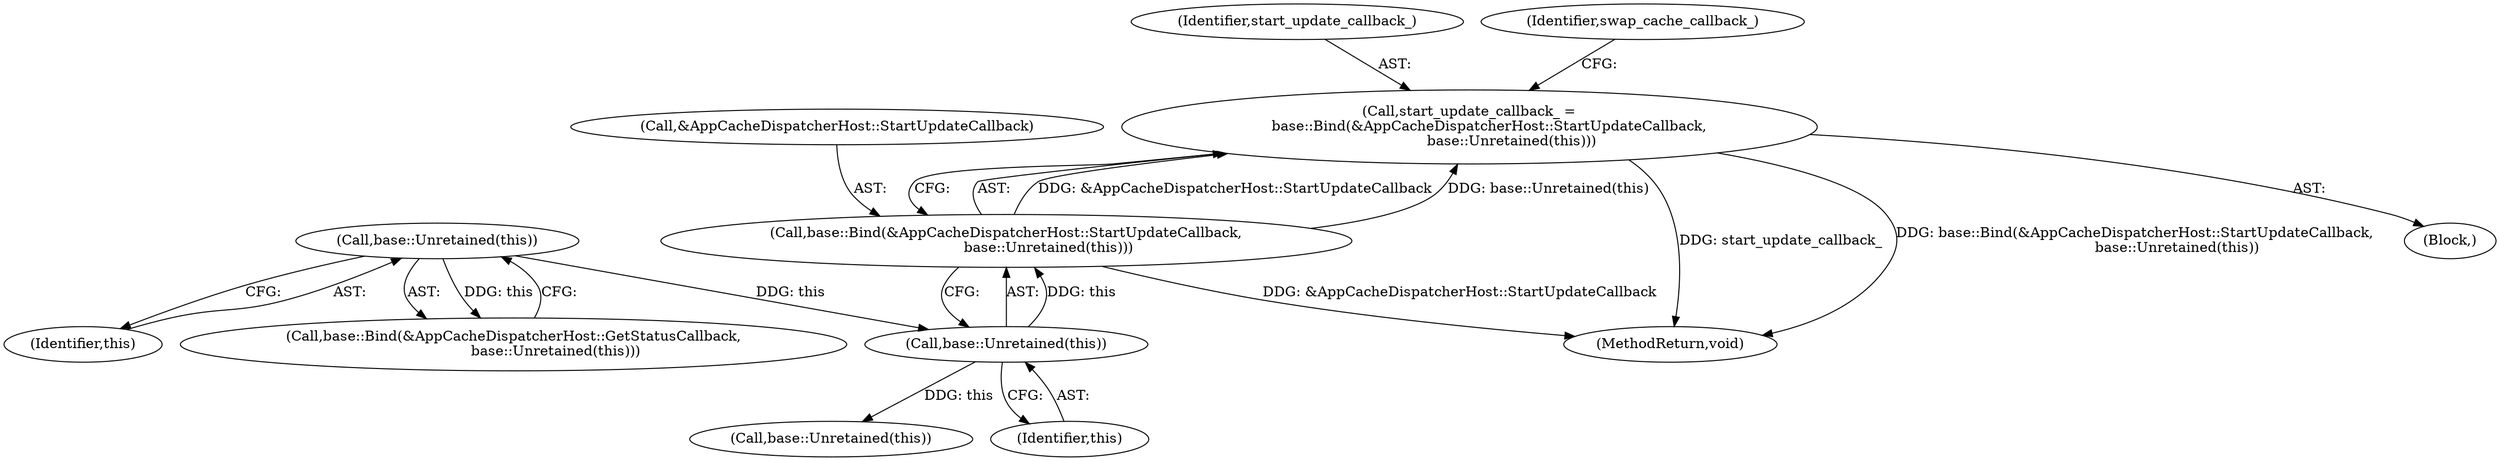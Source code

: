 digraph "1_Chrome_4b5eefe562bd45c059f5dd93079450db5610788a_0@API" {
"1000118" [label="(Call,start_update_callback_ =\n         base::Bind(&AppCacheDispatcherHost::StartUpdateCallback,\n                   base::Unretained(this)))"];
"1000120" [label="(Call,base::Bind(&AppCacheDispatcherHost::StartUpdateCallback,\n                   base::Unretained(this)))"];
"1000123" [label="(Call,base::Unretained(this))"];
"1000116" [label="(Call,base::Unretained(this))"];
"1000116" [label="(Call,base::Unretained(this))"];
"1000120" [label="(Call,base::Bind(&AppCacheDispatcherHost::StartUpdateCallback,\n                   base::Unretained(this)))"];
"1000130" [label="(Call,base::Unretained(this))"];
"1000121" [label="(Call,&AppCacheDispatcherHost::StartUpdateCallback)"];
"1000119" [label="(Identifier,start_update_callback_)"];
"1000117" [label="(Identifier,this)"];
"1000124" [label="(Identifier,this)"];
"1000118" [label="(Call,start_update_callback_ =\n         base::Bind(&AppCacheDispatcherHost::StartUpdateCallback,\n                   base::Unretained(this)))"];
"1000126" [label="(Identifier,swap_cache_callback_)"];
"1000113" [label="(Call,base::Bind(&AppCacheDispatcherHost::GetStatusCallback,\n                   base::Unretained(this)))"];
"1000132" [label="(MethodReturn,void)"];
"1000105" [label="(Block,)"];
"1000123" [label="(Call,base::Unretained(this))"];
"1000118" -> "1000105"  [label="AST: "];
"1000118" -> "1000120"  [label="CFG: "];
"1000119" -> "1000118"  [label="AST: "];
"1000120" -> "1000118"  [label="AST: "];
"1000126" -> "1000118"  [label="CFG: "];
"1000118" -> "1000132"  [label="DDG: start_update_callback_"];
"1000118" -> "1000132"  [label="DDG: base::Bind(&AppCacheDispatcherHost::StartUpdateCallback,\n                   base::Unretained(this))"];
"1000120" -> "1000118"  [label="DDG: &AppCacheDispatcherHost::StartUpdateCallback"];
"1000120" -> "1000118"  [label="DDG: base::Unretained(this)"];
"1000120" -> "1000123"  [label="CFG: "];
"1000121" -> "1000120"  [label="AST: "];
"1000123" -> "1000120"  [label="AST: "];
"1000120" -> "1000132"  [label="DDG: &AppCacheDispatcherHost::StartUpdateCallback"];
"1000123" -> "1000120"  [label="DDG: this"];
"1000123" -> "1000124"  [label="CFG: "];
"1000124" -> "1000123"  [label="AST: "];
"1000116" -> "1000123"  [label="DDG: this"];
"1000123" -> "1000130"  [label="DDG: this"];
"1000116" -> "1000113"  [label="AST: "];
"1000116" -> "1000117"  [label="CFG: "];
"1000117" -> "1000116"  [label="AST: "];
"1000113" -> "1000116"  [label="CFG: "];
"1000116" -> "1000113"  [label="DDG: this"];
}
